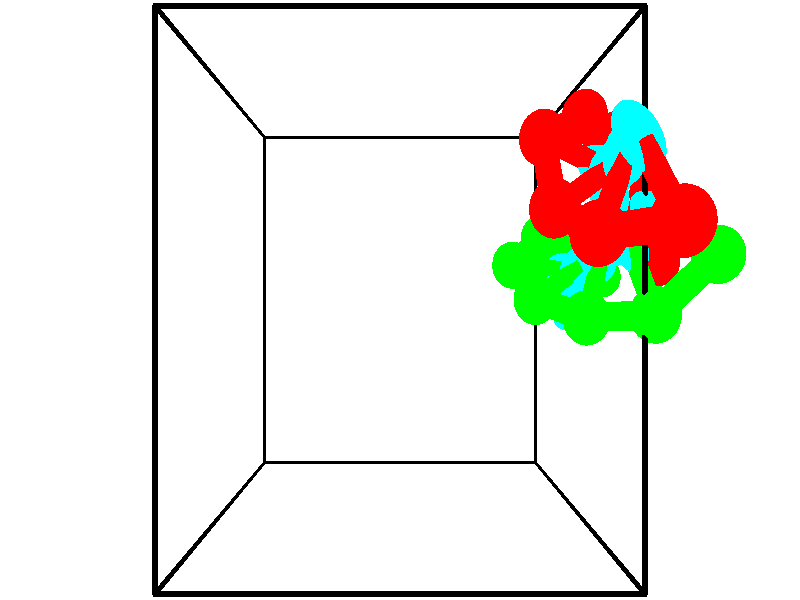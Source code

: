 // switches for output
#declare DRAW_BASES = 1; // possible values are 0, 1; only relevant for DNA ribbons
#declare DRAW_BASES_TYPE = 3; // possible values are 1, 2, 3; only relevant for DNA ribbons
#declare DRAW_FOG = 0; // set to 1 to enable fog

#include "colors.inc"

#include "transforms.inc"
background { rgb <1, 1, 1>}

#default {
   normal{
       ripples 0.25
       frequency 0.20
       turbulence 0.2
       lambda 5
   }
	finish {
		phong 0.1
		phong_size 40.
	}
}

// original window dimensions: 1024x640


// camera settings

camera {
	sky <-0, 1, 0>
	up <-0, 1, 0>
	right 1.6 * <1, 0, 0>
	location <2.5, 2.5, 11.1562>
	look_at <2.5, 2.5, 2.5>
	direction <0, 0, -8.6562>
	angle 67.0682
}


# declare cpy_camera_pos = <2.5, 2.5, 11.1562>;
# if (DRAW_FOG = 1)
fog {
	fog_type 2
	up vnormalize(cpy_camera_pos)
	color rgbt<1,1,1,0.3>
	distance 1e-5
	fog_alt 3e-3
	fog_offset 4
}
# end


// LIGHTS

# declare lum = 6;
global_settings {
	ambient_light rgb lum * <0.05, 0.05, 0.05>
	max_trace_level 15
}# declare cpy_direct_light_amount = 0.25;
light_source
{	1000 * <-1, -1, 1>,
	rgb lum * cpy_direct_light_amount
	parallel
}

light_source
{	1000 * <1, 1, -1>,
	rgb lum * cpy_direct_light_amount
	parallel
}

// strand 0

// nucleotide -1

// particle -1
sphere {
	<4.779633, 3.031014, 6.288069> 0.250000
	pigment { color rgbt <1,0,0,0> }
	no_shadow
}
cylinder {
	<4.618687, 3.381447, 6.181799>,  <4.522119, 3.591706, 6.118037>, 0.100000
	pigment { color rgbt <1,0,0,0> }
	no_shadow
}
cylinder {
	<4.618687, 3.381447, 6.181799>,  <4.779633, 3.031014, 6.288069>, 0.100000
	pigment { color rgbt <1,0,0,0> }
	no_shadow
}

// particle -1
sphere {
	<4.618687, 3.381447, 6.181799> 0.100000
	pigment { color rgbt <1,0,0,0> }
	no_shadow
}
sphere {
	0, 1
	scale<0.080000,0.200000,0.300000>
	matrix <-0.011679, -0.295092, -0.955397,
		-0.915405, -0.381316, 0.128966,
		-0.402365, 0.876081, -0.265675,
		4.497977, 3.644271, 6.102096>
	pigment { color rgbt <0,1,1,0> }
	no_shadow
}
cylinder {
	<4.266174, 2.995093, 5.788398>,  <4.779633, 3.031014, 6.288069>, 0.130000
	pigment { color rgbt <1,0,0,0> }
	no_shadow
}

// nucleotide -1

// particle -1
sphere {
	<4.266174, 2.995093, 5.788398> 0.250000
	pigment { color rgbt <1,0,0,0> }
	no_shadow
}
cylinder {
	<4.433949, 3.354263, 5.735023>,  <4.534613, 3.569765, 5.702999>, 0.100000
	pigment { color rgbt <1,0,0,0> }
	no_shadow
}
cylinder {
	<4.433949, 3.354263, 5.735023>,  <4.266174, 2.995093, 5.788398>, 0.100000
	pigment { color rgbt <1,0,0,0> }
	no_shadow
}

// particle -1
sphere {
	<4.433949, 3.354263, 5.735023> 0.100000
	pigment { color rgbt <1,0,0,0> }
	no_shadow
}
sphere {
	0, 1
	scale<0.080000,0.200000,0.300000>
	matrix <0.105686, -0.194293, -0.975233,
		-0.901612, 0.394945, -0.176392,
		0.419435, 0.897925, -0.133437,
		4.559779, 3.623641, 5.694993>
	pigment { color rgbt <0,1,1,0> }
	no_shadow
}
cylinder {
	<4.046284, 3.262690, 5.121566>,  <4.266174, 2.995093, 5.788398>, 0.130000
	pigment { color rgbt <1,0,0,0> }
	no_shadow
}

// nucleotide -1

// particle -1
sphere {
	<4.046284, 3.262690, 5.121566> 0.250000
	pigment { color rgbt <1,0,0,0> }
	no_shadow
}
cylinder {
	<4.380505, 3.468140, 5.199587>,  <4.581037, 3.591409, 5.246399>, 0.100000
	pigment { color rgbt <1,0,0,0> }
	no_shadow
}
cylinder {
	<4.380505, 3.468140, 5.199587>,  <4.046284, 3.262690, 5.121566>, 0.100000
	pigment { color rgbt <1,0,0,0> }
	no_shadow
}

// particle -1
sphere {
	<4.380505, 3.468140, 5.199587> 0.100000
	pigment { color rgbt <1,0,0,0> }
	no_shadow
}
sphere {
	0, 1
	scale<0.080000,0.200000,0.300000>
	matrix <0.218593, 0.014926, -0.975702,
		-0.504055, 0.857886, -0.099803,
		0.835551, 0.513623, 0.195052,
		4.631170, 3.622227, 5.258102>
	pigment { color rgbt <0,1,1,0> }
	no_shadow
}
cylinder {
	<4.016886, 3.933694, 4.751657>,  <4.046284, 3.262690, 5.121566>, 0.130000
	pigment { color rgbt <1,0,0,0> }
	no_shadow
}

// nucleotide -1

// particle -1
sphere {
	<4.016886, 3.933694, 4.751657> 0.250000
	pigment { color rgbt <1,0,0,0> }
	no_shadow
}
cylinder {
	<4.376333, 3.766808, 4.805939>,  <4.592001, 3.666676, 4.838508>, 0.100000
	pigment { color rgbt <1,0,0,0> }
	no_shadow
}
cylinder {
	<4.376333, 3.766808, 4.805939>,  <4.016886, 3.933694, 4.751657>, 0.100000
	pigment { color rgbt <1,0,0,0> }
	no_shadow
}

// particle -1
sphere {
	<4.376333, 3.766808, 4.805939> 0.100000
	pigment { color rgbt <1,0,0,0> }
	no_shadow
}
sphere {
	0, 1
	scale<0.080000,0.200000,0.300000>
	matrix <0.084564, -0.138798, -0.986704,
		0.430505, 0.898145, -0.089445,
		0.898618, -0.417217, 0.135704,
		4.645919, 3.641643, 4.846650>
	pigment { color rgbt <0,1,1,0> }
	no_shadow
}
cylinder {
	<4.570332, 4.216068, 4.381269>,  <4.016886, 3.933694, 4.751657>, 0.130000
	pigment { color rgbt <1,0,0,0> }
	no_shadow
}

// nucleotide -1

// particle -1
sphere {
	<4.570332, 4.216068, 4.381269> 0.250000
	pigment { color rgbt <1,0,0,0> }
	no_shadow
}
cylinder {
	<4.678705, 3.838257, 4.455526>,  <4.743729, 3.611570, 4.500081>, 0.100000
	pigment { color rgbt <1,0,0,0> }
	no_shadow
}
cylinder {
	<4.678705, 3.838257, 4.455526>,  <4.570332, 4.216068, 4.381269>, 0.100000
	pigment { color rgbt <1,0,0,0> }
	no_shadow
}

// particle -1
sphere {
	<4.678705, 3.838257, 4.455526> 0.100000
	pigment { color rgbt <1,0,0,0> }
	no_shadow
}
sphere {
	0, 1
	scale<0.080000,0.200000,0.300000>
	matrix <0.166262, -0.144041, -0.975505,
		0.948131, 0.295162, 0.118014,
		0.270933, -0.944527, 0.185644,
		4.759985, 3.554899, 4.511220>
	pigment { color rgbt <0,1,1,0> }
	no_shadow
}
cylinder {
	<5.095881, 4.140553, 3.887457>,  <4.570332, 4.216068, 4.381269>, 0.130000
	pigment { color rgbt <1,0,0,0> }
	no_shadow
}

// nucleotide -1

// particle -1
sphere {
	<5.095881, 4.140553, 3.887457> 0.250000
	pigment { color rgbt <1,0,0,0> }
	no_shadow
}
cylinder {
	<5.023584, 3.769150, 4.017197>,  <4.980206, 3.546308, 4.095041>, 0.100000
	pigment { color rgbt <1,0,0,0> }
	no_shadow
}
cylinder {
	<5.023584, 3.769150, 4.017197>,  <5.095881, 4.140553, 3.887457>, 0.100000
	pigment { color rgbt <1,0,0,0> }
	no_shadow
}

// particle -1
sphere {
	<5.023584, 3.769150, 4.017197> 0.100000
	pigment { color rgbt <1,0,0,0> }
	no_shadow
}
sphere {
	0, 1
	scale<0.080000,0.200000,0.300000>
	matrix <0.014390, -0.332242, -0.943084,
		0.983425, -0.165788, 0.073412,
		-0.180742, -0.928509, 0.324350,
		4.969362, 3.490597, 4.114501>
	pigment { color rgbt <0,1,1,0> }
	no_shadow
}
cylinder {
	<5.650187, 3.619348, 3.564824>,  <5.095881, 4.140553, 3.887457>, 0.130000
	pigment { color rgbt <1,0,0,0> }
	no_shadow
}

// nucleotide -1

// particle -1
sphere {
	<5.650187, 3.619348, 3.564824> 0.250000
	pigment { color rgbt <1,0,0,0> }
	no_shadow
}
cylinder {
	<5.341932, 3.388397, 3.672718>,  <5.156980, 3.249827, 3.737455>, 0.100000
	pigment { color rgbt <1,0,0,0> }
	no_shadow
}
cylinder {
	<5.341932, 3.388397, 3.672718>,  <5.650187, 3.619348, 3.564824>, 0.100000
	pigment { color rgbt <1,0,0,0> }
	no_shadow
}

// particle -1
sphere {
	<5.341932, 3.388397, 3.672718> 0.100000
	pigment { color rgbt <1,0,0,0> }
	no_shadow
}
sphere {
	0, 1
	scale<0.080000,0.200000,0.300000>
	matrix <-0.030248, -0.389648, -0.920467,
		0.636558, -0.717504, 0.282812,
		-0.770636, -0.577376, 0.269736,
		5.110742, 3.215184, 3.753639>
	pigment { color rgbt <0,1,1,0> }
	no_shadow
}
cylinder {
	<5.833146, 2.900115, 3.373559>,  <5.650187, 3.619348, 3.564824>, 0.130000
	pigment { color rgbt <1,0,0,0> }
	no_shadow
}

// nucleotide -1

// particle -1
sphere {
	<5.833146, 2.900115, 3.373559> 0.250000
	pigment { color rgbt <1,0,0,0> }
	no_shadow
}
cylinder {
	<5.442446, 2.985222, 3.363056>,  <5.208026, 3.036286, 3.356755>, 0.100000
	pigment { color rgbt <1,0,0,0> }
	no_shadow
}
cylinder {
	<5.442446, 2.985222, 3.363056>,  <5.833146, 2.900115, 3.373559>, 0.100000
	pigment { color rgbt <1,0,0,0> }
	no_shadow
}

// particle -1
sphere {
	<5.442446, 2.985222, 3.363056> 0.100000
	pigment { color rgbt <1,0,0,0> }
	no_shadow
}
sphere {
	0, 1
	scale<0.080000,0.200000,0.300000>
	matrix <-0.046805, -0.331166, -0.942411,
		-0.209208, -0.919271, 0.333425,
		-0.976751, 0.212766, -0.026257,
		5.149421, 3.049052, 3.355179>
	pigment { color rgbt <0,1,1,0> }
	no_shadow
}
// strand 1

// nucleotide -1

// particle -1
sphere {
	<5.532770, 2.782723, 2.132662> 0.250000
	pigment { color rgbt <0,1,0,0> }
	no_shadow
}
cylinder {
	<5.229839, 2.542793, 2.235940>,  <5.048080, 2.398835, 2.297907>, 0.100000
	pigment { color rgbt <0,1,0,0> }
	no_shadow
}
cylinder {
	<5.229839, 2.542793, 2.235940>,  <5.532770, 2.782723, 2.132662>, 0.100000
	pigment { color rgbt <0,1,0,0> }
	no_shadow
}

// particle -1
sphere {
	<5.229839, 2.542793, 2.235940> 0.100000
	pigment { color rgbt <0,1,0,0> }
	no_shadow
}
sphere {
	0, 1
	scale<0.080000,0.200000,0.300000>
	matrix <-0.109884, 0.506787, 0.855039,
		-0.643724, 0.619174, -0.449715,
		-0.757328, -0.599826, 0.258194,
		5.002641, 2.362846, 2.313398>
	pigment { color rgbt <0,1,1,0> }
	no_shadow
}
cylinder {
	<5.007339, 3.178230, 2.432416>,  <5.532770, 2.782723, 2.132662>, 0.130000
	pigment { color rgbt <0,1,0,0> }
	no_shadow
}

// nucleotide -1

// particle -1
sphere {
	<5.007339, 3.178230, 2.432416> 0.250000
	pigment { color rgbt <0,1,0,0> }
	no_shadow
}
cylinder {
	<4.922325, 2.831009, 2.611888>,  <4.871317, 2.622676, 2.719571>, 0.100000
	pigment { color rgbt <0,1,0,0> }
	no_shadow
}
cylinder {
	<4.922325, 2.831009, 2.611888>,  <5.007339, 3.178230, 2.432416>, 0.100000
	pigment { color rgbt <0,1,0,0> }
	no_shadow
}

// particle -1
sphere {
	<4.922325, 2.831009, 2.611888> 0.100000
	pigment { color rgbt <0,1,0,0> }
	no_shadow
}
sphere {
	0, 1
	scale<0.080000,0.200000,0.300000>
	matrix <-0.004978, 0.460126, 0.887840,
		-0.977141, 0.186463, -0.102114,
		-0.212535, -0.868053, 0.448680,
		4.858565, 2.570593, 2.746492>
	pigment { color rgbt <0,1,1,0> }
	no_shadow
}
cylinder {
	<4.411001, 3.216827, 2.890874>,  <5.007339, 3.178230, 2.432416>, 0.130000
	pigment { color rgbt <0,1,0,0> }
	no_shadow
}

// nucleotide -1

// particle -1
sphere {
	<4.411001, 3.216827, 2.890874> 0.250000
	pigment { color rgbt <0,1,0,0> }
	no_shadow
}
cylinder {
	<4.619263, 2.899376, 3.016777>,  <4.744220, 2.708905, 3.092319>, 0.100000
	pigment { color rgbt <0,1,0,0> }
	no_shadow
}
cylinder {
	<4.619263, 2.899376, 3.016777>,  <4.411001, 3.216827, 2.890874>, 0.100000
	pigment { color rgbt <0,1,0,0> }
	no_shadow
}

// particle -1
sphere {
	<4.619263, 2.899376, 3.016777> 0.100000
	pigment { color rgbt <0,1,0,0> }
	no_shadow
}
sphere {
	0, 1
	scale<0.080000,0.200000,0.300000>
	matrix <-0.076543, 0.323795, 0.943026,
		-0.850329, -0.515084, 0.107839,
		0.520655, -0.793629, 0.314758,
		4.775459, 2.661288, 3.111204>
	pigment { color rgbt <0,1,1,0> }
	no_shadow
}
cylinder {
	<3.933834, 2.871635, 3.428617>,  <4.411001, 3.216827, 2.890874>, 0.130000
	pigment { color rgbt <0,1,0,0> }
	no_shadow
}

// nucleotide -1

// particle -1
sphere {
	<3.933834, 2.871635, 3.428617> 0.250000
	pigment { color rgbt <0,1,0,0> }
	no_shadow
}
cylinder {
	<4.330578, 2.835442, 3.464458>,  <4.568624, 2.813726, 3.485964>, 0.100000
	pigment { color rgbt <0,1,0,0> }
	no_shadow
}
cylinder {
	<4.330578, 2.835442, 3.464458>,  <3.933834, 2.871635, 3.428617>, 0.100000
	pigment { color rgbt <0,1,0,0> }
	no_shadow
}

// particle -1
sphere {
	<4.330578, 2.835442, 3.464458> 0.100000
	pigment { color rgbt <0,1,0,0> }
	no_shadow
}
sphere {
	0, 1
	scale<0.080000,0.200000,0.300000>
	matrix <-0.053355, 0.343619, 0.937592,
		-0.115626, -0.934740, 0.335993,
		0.991859, -0.090483, 0.089604,
		4.628136, 2.808297, 3.491340>
	pigment { color rgbt <0,1,1,0> }
	no_shadow
}
cylinder {
	<4.092918, 2.504491, 4.039306>,  <3.933834, 2.871635, 3.428617>, 0.130000
	pigment { color rgbt <0,1,0,0> }
	no_shadow
}

// nucleotide -1

// particle -1
sphere {
	<4.092918, 2.504491, 4.039306> 0.250000
	pigment { color rgbt <0,1,0,0> }
	no_shadow
}
cylinder {
	<4.431690, 2.699051, 3.953398>,  <4.634953, 2.815787, 3.901853>, 0.100000
	pigment { color rgbt <0,1,0,0> }
	no_shadow
}
cylinder {
	<4.431690, 2.699051, 3.953398>,  <4.092918, 2.504491, 4.039306>, 0.100000
	pigment { color rgbt <0,1,0,0> }
	no_shadow
}

// particle -1
sphere {
	<4.431690, 2.699051, 3.953398> 0.100000
	pigment { color rgbt <0,1,0,0> }
	no_shadow
}
sphere {
	0, 1
	scale<0.080000,0.200000,0.300000>
	matrix <0.070600, 0.297477, 0.952115,
		0.526998, -0.821536, 0.217602,
		0.846929, 0.486400, -0.214771,
		4.685769, 2.844971, 3.888967>
	pigment { color rgbt <0,1,1,0> }
	no_shadow
}
cylinder {
	<4.526134, 2.337799, 4.593998>,  <4.092918, 2.504491, 4.039306>, 0.130000
	pigment { color rgbt <0,1,0,0> }
	no_shadow
}

// nucleotide -1

// particle -1
sphere {
	<4.526134, 2.337799, 4.593998> 0.250000
	pigment { color rgbt <0,1,0,0> }
	no_shadow
}
cylinder {
	<4.671852, 2.669380, 4.424234>,  <4.759284, 2.868329, 4.322376>, 0.100000
	pigment { color rgbt <0,1,0,0> }
	no_shadow
}
cylinder {
	<4.671852, 2.669380, 4.424234>,  <4.526134, 2.337799, 4.593998>, 0.100000
	pigment { color rgbt <0,1,0,0> }
	no_shadow
}

// particle -1
sphere {
	<4.671852, 2.669380, 4.424234> 0.100000
	pigment { color rgbt <0,1,0,0> }
	no_shadow
}
sphere {
	0, 1
	scale<0.080000,0.200000,0.300000>
	matrix <0.172678, 0.387697, 0.905468,
		0.915134, -0.403146, -0.001906,
		0.364297, 0.828954, -0.424409,
		4.781141, 2.918066, 4.296912>
	pigment { color rgbt <0,1,1,0> }
	no_shadow
}
cylinder {
	<5.137188, 2.373905, 4.920148>,  <4.526134, 2.337799, 4.593998>, 0.130000
	pigment { color rgbt <0,1,0,0> }
	no_shadow
}

// nucleotide -1

// particle -1
sphere {
	<5.137188, 2.373905, 4.920148> 0.250000
	pigment { color rgbt <0,1,0,0> }
	no_shadow
}
cylinder {
	<5.029442, 2.737366, 4.792528>,  <4.964794, 2.955442, 4.715956>, 0.100000
	pigment { color rgbt <0,1,0,0> }
	no_shadow
}
cylinder {
	<5.029442, 2.737366, 4.792528>,  <5.137188, 2.373905, 4.920148>, 0.100000
	pigment { color rgbt <0,1,0,0> }
	no_shadow
}

// particle -1
sphere {
	<5.029442, 2.737366, 4.792528> 0.100000
	pigment { color rgbt <0,1,0,0> }
	no_shadow
}
sphere {
	0, 1
	scale<0.080000,0.200000,0.300000>
	matrix <0.094799, 0.354704, 0.930160,
		0.958361, 0.220308, -0.181684,
		-0.269366, 0.908652, -0.319050,
		4.948632, 3.009961, 4.696813>
	pigment { color rgbt <0,1,1,0> }
	no_shadow
}
cylinder {
	<5.737989, 2.885634, 5.013074>,  <5.137188, 2.373905, 4.920148>, 0.130000
	pigment { color rgbt <0,1,0,0> }
	no_shadow
}

// nucleotide -1

// particle -1
sphere {
	<5.737989, 2.885634, 5.013074> 0.250000
	pigment { color rgbt <0,1,0,0> }
	no_shadow
}
cylinder {
	<5.385792, 3.075050, 5.004200>,  <5.174473, 3.188700, 4.998876>, 0.100000
	pigment { color rgbt <0,1,0,0> }
	no_shadow
}
cylinder {
	<5.385792, 3.075050, 5.004200>,  <5.737989, 2.885634, 5.013074>, 0.100000
	pigment { color rgbt <0,1,0,0> }
	no_shadow
}

// particle -1
sphere {
	<5.385792, 3.075050, 5.004200> 0.100000
	pigment { color rgbt <0,1,0,0> }
	no_shadow
}
sphere {
	0, 1
	scale<0.080000,0.200000,0.300000>
	matrix <0.129643, 0.285542, 0.949557,
		0.455988, 0.833202, -0.312809,
		-0.880493, 0.473540, -0.022185,
		5.121644, 3.217112, 4.997544>
	pigment { color rgbt <0,1,1,0> }
	no_shadow
}
// box output
cylinder {
	<0.000000, 0.000000, 0.000000>,  <5.000000, 0.000000, 0.000000>, 0.025000
	pigment { color rgbt <0,0,0,0> }
	no_shadow
}
cylinder {
	<0.000000, 0.000000, 0.000000>,  <0.000000, 5.000000, 0.000000>, 0.025000
	pigment { color rgbt <0,0,0,0> }
	no_shadow
}
cylinder {
	<0.000000, 0.000000, 0.000000>,  <0.000000, 0.000000, 5.000000>, 0.025000
	pigment { color rgbt <0,0,0,0> }
	no_shadow
}
cylinder {
	<5.000000, 5.000000, 5.000000>,  <0.000000, 5.000000, 5.000000>, 0.025000
	pigment { color rgbt <0,0,0,0> }
	no_shadow
}
cylinder {
	<5.000000, 5.000000, 5.000000>,  <5.000000, 0.000000, 5.000000>, 0.025000
	pigment { color rgbt <0,0,0,0> }
	no_shadow
}
cylinder {
	<5.000000, 5.000000, 5.000000>,  <5.000000, 5.000000, 0.000000>, 0.025000
	pigment { color rgbt <0,0,0,0> }
	no_shadow
}
cylinder {
	<0.000000, 0.000000, 5.000000>,  <0.000000, 5.000000, 5.000000>, 0.025000
	pigment { color rgbt <0,0,0,0> }
	no_shadow
}
cylinder {
	<0.000000, 0.000000, 5.000000>,  <5.000000, 0.000000, 5.000000>, 0.025000
	pigment { color rgbt <0,0,0,0> }
	no_shadow
}
cylinder {
	<5.000000, 5.000000, 0.000000>,  <0.000000, 5.000000, 0.000000>, 0.025000
	pigment { color rgbt <0,0,0,0> }
	no_shadow
}
cylinder {
	<5.000000, 5.000000, 0.000000>,  <5.000000, 0.000000, 0.000000>, 0.025000
	pigment { color rgbt <0,0,0,0> }
	no_shadow
}
cylinder {
	<5.000000, 0.000000, 5.000000>,  <5.000000, 0.000000, 0.000000>, 0.025000
	pigment { color rgbt <0,0,0,0> }
	no_shadow
}
cylinder {
	<0.000000, 5.000000, 0.000000>,  <0.000000, 5.000000, 5.000000>, 0.025000
	pigment { color rgbt <0,0,0,0> }
	no_shadow
}
// end of box output
